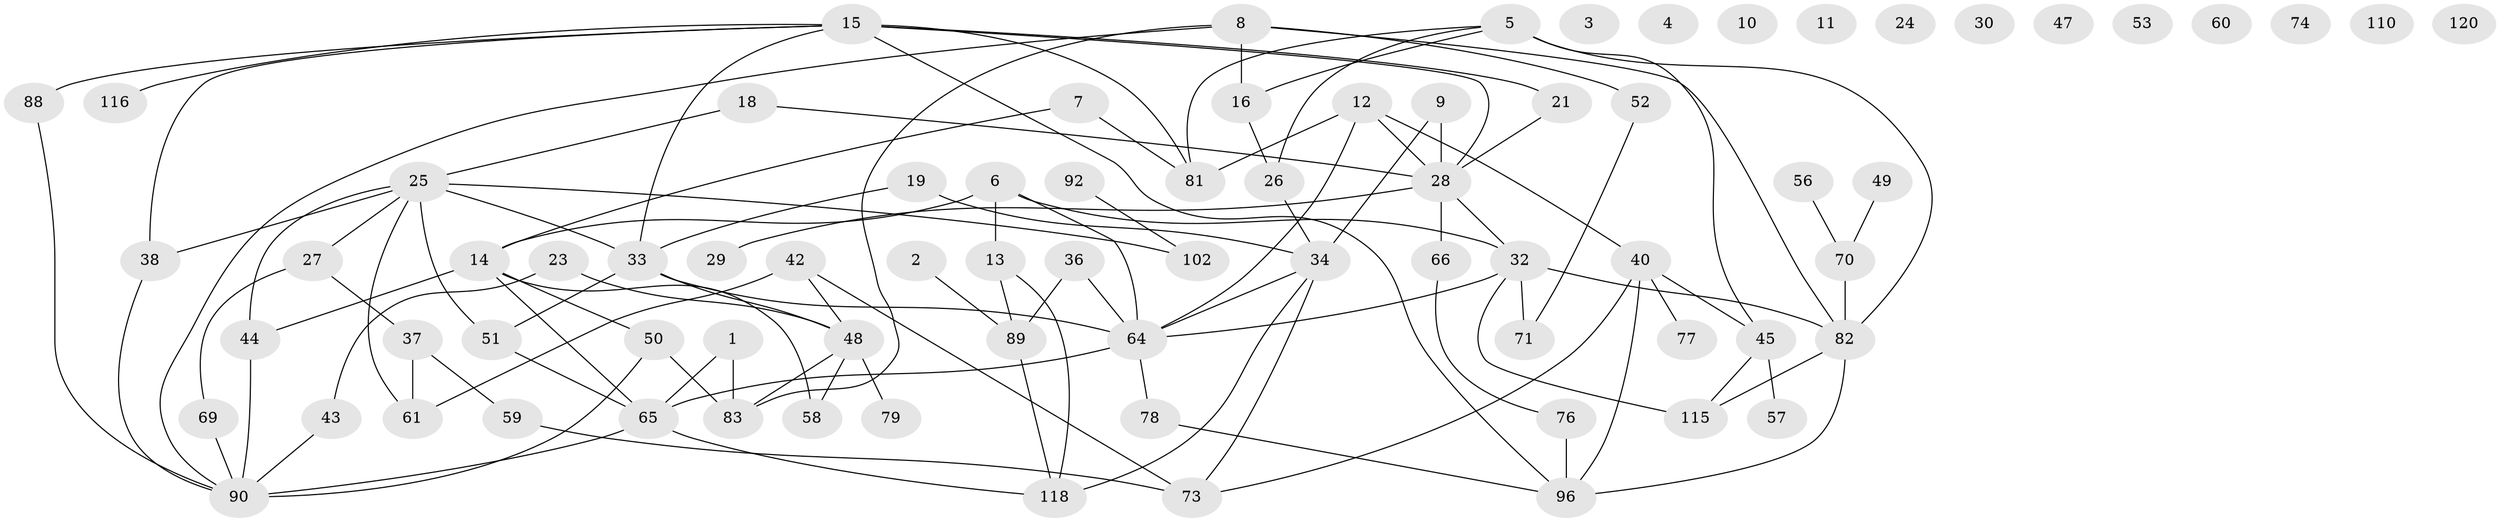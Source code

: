 // Generated by graph-tools (version 1.1) at 2025/23/03/03/25 07:23:28]
// undirected, 77 vertices, 110 edges
graph export_dot {
graph [start="1"]
  node [color=gray90,style=filled];
  1;
  2;
  3 [super="+46"];
  4 [super="+55"];
  5 [super="+22"];
  6 [super="+17"];
  7 [super="+94"];
  8 [super="+41"];
  9 [super="+20"];
  10;
  11;
  12 [super="+105"];
  13;
  14 [super="+67"];
  15 [super="+99"];
  16 [super="+100"];
  18;
  19;
  21;
  23 [super="+35"];
  24 [super="+84"];
  25 [super="+72"];
  26 [super="+85"];
  27;
  28 [super="+103"];
  29;
  30 [super="+31"];
  32 [super="+108"];
  33 [super="+97"];
  34 [super="+63"];
  36 [super="+39"];
  37 [super="+107"];
  38 [super="+112"];
  40;
  42;
  43;
  44;
  45 [super="+54"];
  47 [super="+75"];
  48 [super="+68"];
  49 [super="+62"];
  50;
  51 [super="+86"];
  52;
  53;
  56 [super="+80"];
  57;
  58;
  59 [super="+106"];
  60;
  61 [super="+98"];
  64 [super="+121"];
  65 [super="+104"];
  66;
  69;
  70 [super="+109"];
  71;
  73 [super="+87"];
  74;
  76;
  77;
  78;
  79;
  81 [super="+91"];
  82 [super="+95"];
  83 [super="+113"];
  88;
  89 [super="+93"];
  90 [super="+117"];
  92 [super="+101"];
  96 [super="+111"];
  102 [super="+114"];
  110;
  115;
  116;
  118 [super="+119"];
  120;
  1 -- 65;
  1 -- 83;
  2 -- 89;
  5 -- 26;
  5 -- 82 [weight=2];
  5 -- 45;
  5 -- 16;
  5 -- 81;
  6 -- 13;
  6 -- 64 [weight=2];
  6 -- 14;
  6 -- 32;
  7 -- 81;
  7 -- 14;
  8 -- 16;
  8 -- 52;
  8 -- 90;
  8 -- 82;
  8 -- 83;
  9 -- 34;
  9 -- 28;
  12 -- 28;
  12 -- 40;
  12 -- 64;
  12 -- 81;
  13 -- 118;
  13 -- 89;
  14 -- 58;
  14 -- 65;
  14 -- 50;
  14 -- 44;
  15 -- 21;
  15 -- 28;
  15 -- 96;
  15 -- 33;
  15 -- 88;
  15 -- 81;
  15 -- 116;
  15 -- 38;
  16 -- 26;
  18 -- 25;
  18 -- 28;
  19 -- 34;
  19 -- 33;
  21 -- 28;
  23 -- 48;
  23 -- 43;
  25 -- 33 [weight=2];
  25 -- 51;
  25 -- 61;
  25 -- 102;
  25 -- 27;
  25 -- 44;
  25 -- 38;
  26 -- 34;
  27 -- 37 [weight=2];
  27 -- 69;
  28 -- 66;
  28 -- 32;
  28 -- 29;
  32 -- 71;
  32 -- 82;
  32 -- 115;
  32 -- 64;
  33 -- 48;
  33 -- 51;
  33 -- 64;
  34 -- 73;
  34 -- 118;
  34 -- 64;
  36 -- 64 [weight=2];
  36 -- 89;
  37 -- 61;
  37 -- 59;
  38 -- 90;
  40 -- 77;
  40 -- 45;
  40 -- 96;
  40 -- 73;
  42 -- 48;
  42 -- 61;
  42 -- 73;
  43 -- 90;
  44 -- 90;
  45 -- 115;
  45 -- 57;
  48 -- 58;
  48 -- 79;
  48 -- 83;
  49 -- 70;
  50 -- 83;
  50 -- 90;
  51 -- 65;
  52 -- 71;
  56 -- 70;
  59 -- 73;
  64 -- 65;
  64 -- 78;
  65 -- 118;
  65 -- 90;
  66 -- 76;
  69 -- 90;
  70 -- 82;
  76 -- 96;
  78 -- 96;
  82 -- 96;
  82 -- 115;
  88 -- 90;
  89 -- 118;
  92 -- 102;
}
